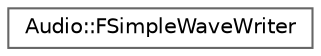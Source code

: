 digraph "Graphical Class Hierarchy"
{
 // INTERACTIVE_SVG=YES
 // LATEX_PDF_SIZE
  bgcolor="transparent";
  edge [fontname=Helvetica,fontsize=10,labelfontname=Helvetica,labelfontsize=10];
  node [fontname=Helvetica,fontsize=10,shape=box,height=0.2,width=0.4];
  rankdir="LR";
  Node0 [id="Node000000",label="Audio::FSimpleWaveWriter",height=0.2,width=0.4,color="grey40", fillcolor="white", style="filled",URL="$df/d53/classAudio_1_1FSimpleWaveWriter.html",tooltip=" "];
}
